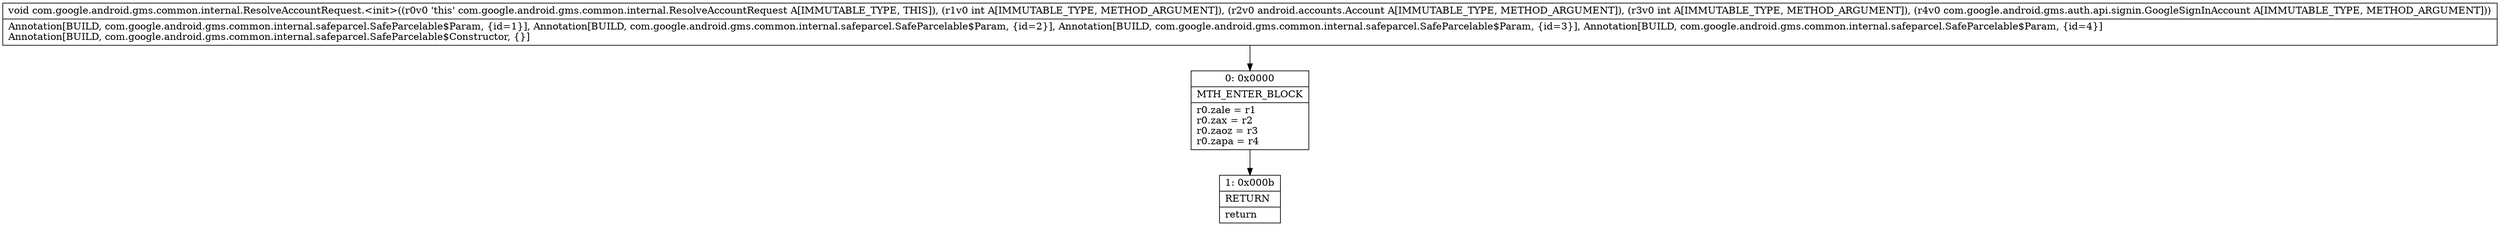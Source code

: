 digraph "CFG forcom.google.android.gms.common.internal.ResolveAccountRequest.\<init\>(ILandroid\/accounts\/Account;ILcom\/google\/android\/gms\/auth\/api\/signin\/GoogleSignInAccount;)V" {
Node_0 [shape=record,label="{0\:\ 0x0000|MTH_ENTER_BLOCK\l|r0.zale = r1\lr0.zax = r2\lr0.zaoz = r3\lr0.zapa = r4\l}"];
Node_1 [shape=record,label="{1\:\ 0x000b|RETURN\l|return\l}"];
MethodNode[shape=record,label="{void com.google.android.gms.common.internal.ResolveAccountRequest.\<init\>((r0v0 'this' com.google.android.gms.common.internal.ResolveAccountRequest A[IMMUTABLE_TYPE, THIS]), (r1v0 int A[IMMUTABLE_TYPE, METHOD_ARGUMENT]), (r2v0 android.accounts.Account A[IMMUTABLE_TYPE, METHOD_ARGUMENT]), (r3v0 int A[IMMUTABLE_TYPE, METHOD_ARGUMENT]), (r4v0 com.google.android.gms.auth.api.signin.GoogleSignInAccount A[IMMUTABLE_TYPE, METHOD_ARGUMENT]))  | Annotation[BUILD, com.google.android.gms.common.internal.safeparcel.SafeParcelable$Param, \{id=1\}], Annotation[BUILD, com.google.android.gms.common.internal.safeparcel.SafeParcelable$Param, \{id=2\}], Annotation[BUILD, com.google.android.gms.common.internal.safeparcel.SafeParcelable$Param, \{id=3\}], Annotation[BUILD, com.google.android.gms.common.internal.safeparcel.SafeParcelable$Param, \{id=4\}]\lAnnotation[BUILD, com.google.android.gms.common.internal.safeparcel.SafeParcelable$Constructor, \{\}]\l}"];
MethodNode -> Node_0;
Node_0 -> Node_1;
}

